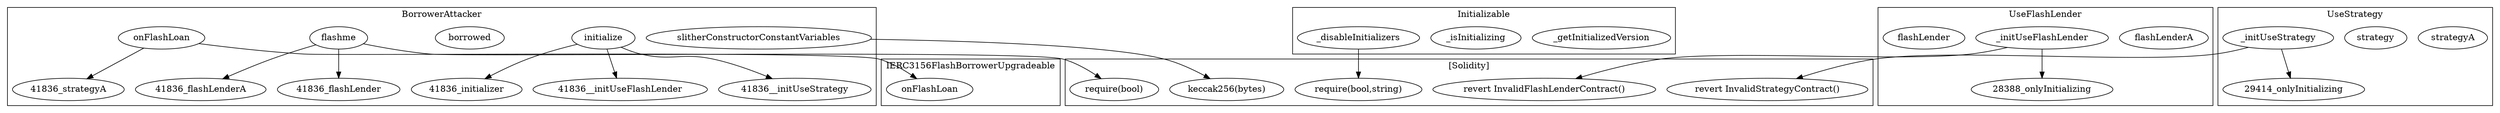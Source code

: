 strict digraph {
subgraph cluster_2688_IERC3156FlashBorrowerUpgradeable {
label = "IERC3156FlashBorrowerUpgradeable"
"2688_onFlashLoan" [label="onFlashLoan"]
}subgraph cluster_28388_UseFlashLender {
label = "UseFlashLender"
"28388_flashLenderA" [label="flashLenderA"]
"28388__initUseFlashLender" [label="_initUseFlashLender"]
"28388_flashLender" [label="flashLender"]
"28388__initUseFlashLender" -> "28388_onlyInitializing"
}subgraph cluster_29414_UseStrategy {
label = "UseStrategy"
"29414_strategyA" [label="strategyA"]
"29414_strategy" [label="strategy"]
"29414__initUseStrategy" [label="_initUseStrategy"]
"29414__initUseStrategy" -> "29414_onlyInitializing"
}subgraph cluster_41836_BorrowerAttacker {
label = "BorrowerAttacker"
"41836_initialize" [label="initialize"]
"41836_flashme" [label="flashme"]
"41836_borrowed" [label="borrowed"]
"41836_onFlashLoan" [label="onFlashLoan"]
"41836_slitherConstructorConstantVariables" [label="slitherConstructorConstantVariables"]
"41836_initialize" -> "41836__initUseStrategy"
"41836_flashme" -> "41836_flashLenderA"
"41836_initialize" -> "41836_initializer"
"41836_initialize" -> "41836__initUseFlashLender"
"41836_flashme" -> "41836_flashLender"
"41836_onFlashLoan" -> "41836_strategyA"
}subgraph cluster_3088_Initializable {
label = "Initializable"
"3088__getInitializedVersion" [label="_getInitializedVersion"]
"3088__isInitializing" [label="_isInitializing"]
"3088__disableInitializers" [label="_disableInitializers"]
}subgraph cluster_solidity {
label = "[Solidity]"
"revert InvalidFlashLenderContract()" 
"require(bool)" 
"require(bool,string)" 
"revert InvalidStrategyContract()" 
"keccak256(bytes)" 
"3088__disableInitializers" -> "require(bool,string)"
"41836_slitherConstructorConstantVariables" -> "keccak256(bytes)"
"28388__initUseFlashLender" -> "revert InvalidFlashLenderContract()"
"41836_flashme" -> "require(bool)"
"29414__initUseStrategy" -> "revert InvalidStrategyContract()"
}"41836_onFlashLoan" -> "2688_onFlashLoan"
}